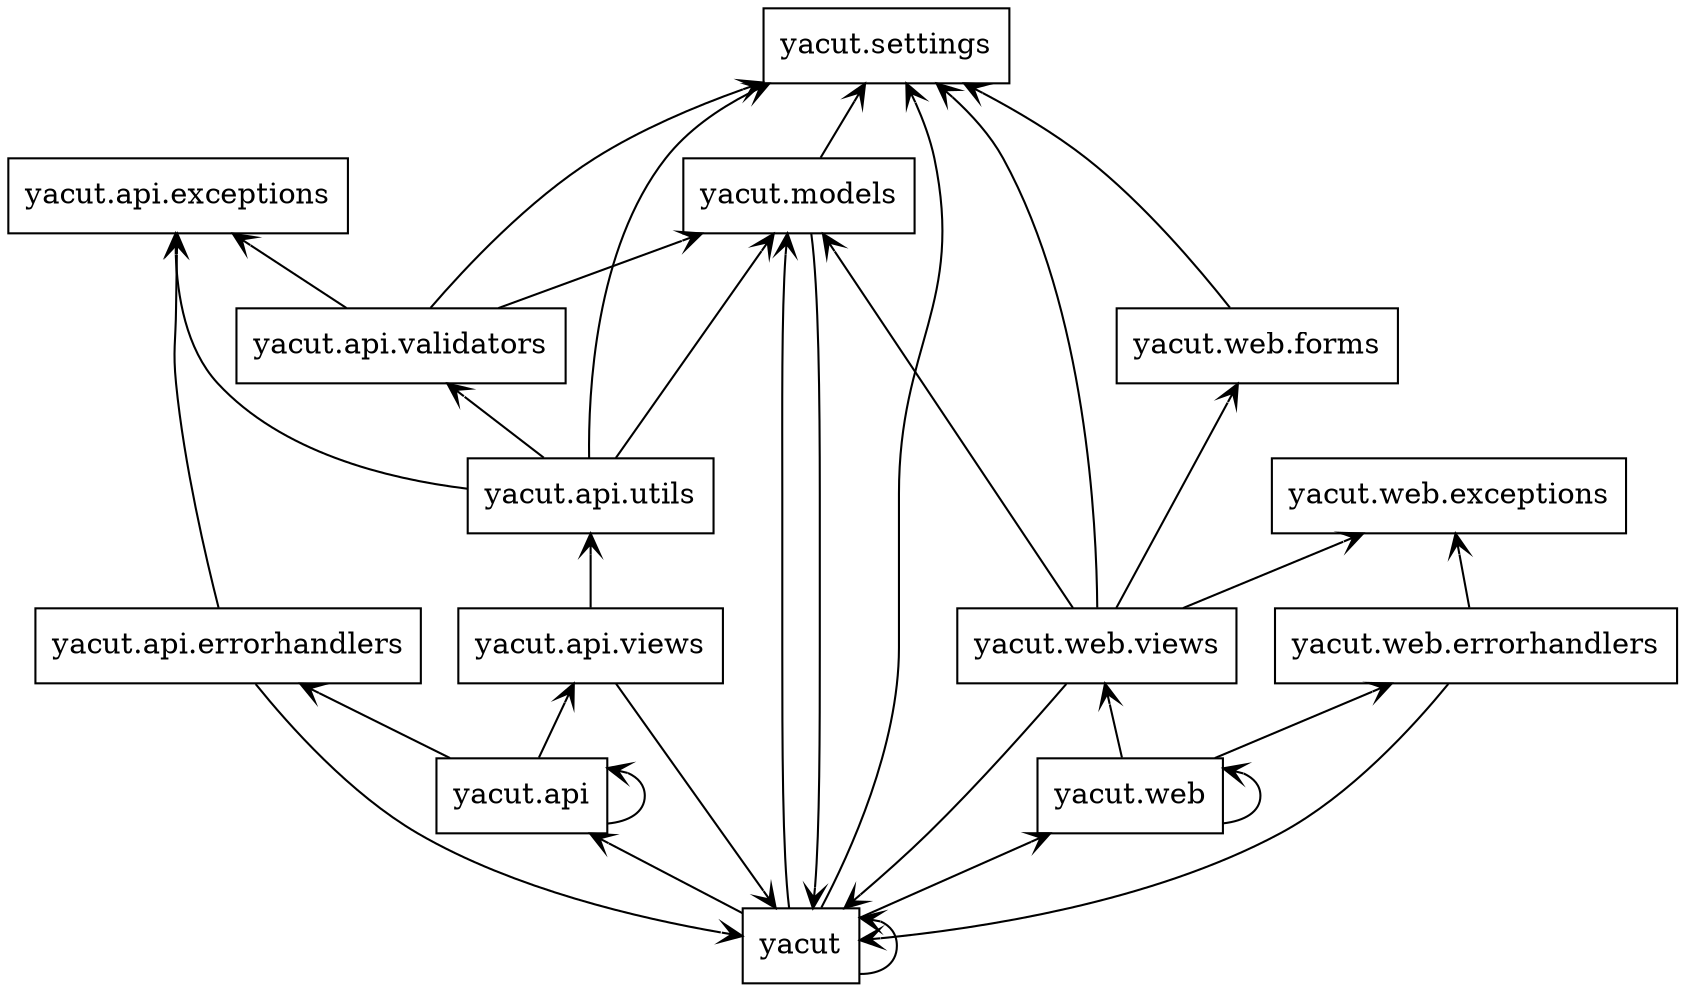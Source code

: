digraph "packages" {
rankdir=BT
charset="utf-8"
"yacut" [color="black", label="yacut", shape="box", style="solid"];
"yacut.api" [color="black", label="yacut.api", shape="box", style="solid"];
"yacut.api.errorhandlers" [color="black", label="yacut.api.errorhandlers", shape="box", style="solid"];
"yacut.api.exceptions" [color="black", label="yacut.api.exceptions", shape="box", style="solid"];
"yacut.api.utils" [color="black", label="yacut.api.utils", shape="box", style="solid"];
"yacut.api.validators" [color="black", label="yacut.api.validators", shape="box", style="solid"];
"yacut.api.views" [color="black", label="yacut.api.views", shape="box", style="solid"];
"yacut.models" [color="black", label="yacut.models", shape="box", style="solid"];
"yacut.settings" [color="black", label="yacut.settings", shape="box", style="solid"];
"yacut.web" [color="black", label="yacut.web", shape="box", style="solid"];
"yacut.web.errorhandlers" [color="black", label="yacut.web.errorhandlers", shape="box", style="solid"];
"yacut.web.exceptions" [color="black", label="yacut.web.exceptions", shape="box", style="solid"];
"yacut.web.forms" [color="black", label="yacut.web.forms", shape="box", style="solid"];
"yacut.web.views" [color="black", label="yacut.web.views", shape="box", style="solid"];
"yacut" -> "yacut" [arrowhead="open", arrowtail="none"];
"yacut" -> "yacut.api" [arrowhead="open", arrowtail="none"];
"yacut" -> "yacut.models" [arrowhead="open", arrowtail="none"];
"yacut" -> "yacut.settings" [arrowhead="open", arrowtail="none"];
"yacut" -> "yacut.web" [arrowhead="open", arrowtail="none"];
"yacut.api" -> "yacut.api" [arrowhead="open", arrowtail="none"];
"yacut.api" -> "yacut.api.errorhandlers" [arrowhead="open", arrowtail="none"];
"yacut.api" -> "yacut.api.views" [arrowhead="open", arrowtail="none"];
"yacut.api.errorhandlers" -> "yacut" [arrowhead="open", arrowtail="none"];
"yacut.api.errorhandlers" -> "yacut.api.exceptions" [arrowhead="open", arrowtail="none"];
"yacut.api.utils" -> "yacut.api.exceptions" [arrowhead="open", arrowtail="none"];
"yacut.api.utils" -> "yacut.api.validators" [arrowhead="open", arrowtail="none"];
"yacut.api.utils" -> "yacut.models" [arrowhead="open", arrowtail="none"];
"yacut.api.utils" -> "yacut.settings" [arrowhead="open", arrowtail="none"];
"yacut.api.validators" -> "yacut.api.exceptions" [arrowhead="open", arrowtail="none"];
"yacut.api.validators" -> "yacut.models" [arrowhead="open", arrowtail="none"];
"yacut.api.validators" -> "yacut.settings" [arrowhead="open", arrowtail="none"];
"yacut.api.views" -> "yacut" [arrowhead="open", arrowtail="none"];
"yacut.api.views" -> "yacut.api.utils" [arrowhead="open", arrowtail="none"];
"yacut.models" -> "yacut" [arrowhead="open", arrowtail="none"];
"yacut.models" -> "yacut.settings" [arrowhead="open", arrowtail="none"];
"yacut.web" -> "yacut.web" [arrowhead="open", arrowtail="none"];
"yacut.web" -> "yacut.web.errorhandlers" [arrowhead="open", arrowtail="none"];
"yacut.web" -> "yacut.web.views" [arrowhead="open", arrowtail="none"];
"yacut.web.errorhandlers" -> "yacut" [arrowhead="open", arrowtail="none"];
"yacut.web.errorhandlers" -> "yacut.web.exceptions" [arrowhead="open", arrowtail="none"];
"yacut.web.forms" -> "yacut.settings" [arrowhead="open", arrowtail="none"];
"yacut.web.views" -> "yacut" [arrowhead="open", arrowtail="none"];
"yacut.web.views" -> "yacut.models" [arrowhead="open", arrowtail="none"];
"yacut.web.views" -> "yacut.settings" [arrowhead="open", arrowtail="none"];
"yacut.web.views" -> "yacut.web.exceptions" [arrowhead="open", arrowtail="none"];
"yacut.web.views" -> "yacut.web.forms" [arrowhead="open", arrowtail="none"];
}
